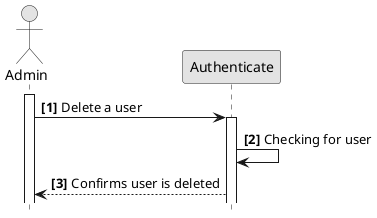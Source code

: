 @startuml
hide footbox
autonumber "<b>[0]"
skinparam monochrome true

actor Admin
participant Authenticate

activate Admin
Admin -> Authenticate: Delete a user

activate Authenticate
Authenticate -> Authenticate: Checking for user
Authenticate --> Admin: Confirms user is deleted


@enduml
